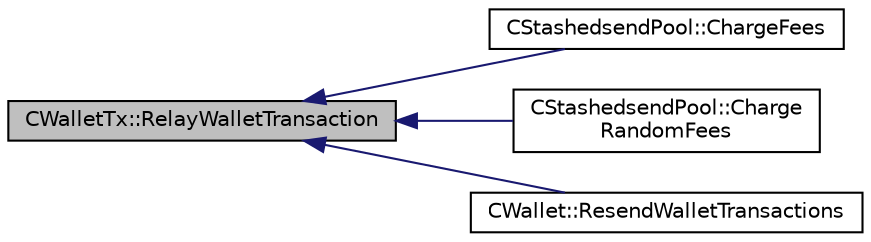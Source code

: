 digraph "CWalletTx::RelayWalletTransaction"
{
  edge [fontname="Helvetica",fontsize="10",labelfontname="Helvetica",labelfontsize="10"];
  node [fontname="Helvetica",fontsize="10",shape=record];
  rankdir="LR";
  Node407 [label="CWalletTx::RelayWalletTransaction",height=0.2,width=0.4,color="black", fillcolor="grey75", style="filled", fontcolor="black"];
  Node407 -> Node408 [dir="back",color="midnightblue",fontsize="10",style="solid",fontname="Helvetica"];
  Node408 [label="CStashedsendPool::ChargeFees",height=0.2,width=0.4,color="black", fillcolor="white", style="filled",URL="$class_c_stashedsend_pool.html#acd76c93879dbcbdda4ca0a253f0d9c68",tooltip="Charge fees to bad actors (Charge clients a fee if they&#39;re abusive) "];
  Node407 -> Node409 [dir="back",color="midnightblue",fontsize="10",style="solid",fontname="Helvetica"];
  Node409 [label="CStashedsendPool::Charge\lRandomFees",height=0.2,width=0.4,color="black", fillcolor="white", style="filled",URL="$class_c_stashedsend_pool.html#abcf715f6e5e01039218bf4881fffc3fe",tooltip="Rarely charge fees to pay miners. "];
  Node407 -> Node410 [dir="back",color="midnightblue",fontsize="10",style="solid",fontname="Helvetica"];
  Node410 [label="CWallet::ResendWalletTransactions",height=0.2,width=0.4,color="black", fillcolor="white", style="filled",URL="$class_c_wallet.html#ace33dcf23623d2036a38696bc3a94553"];
}
